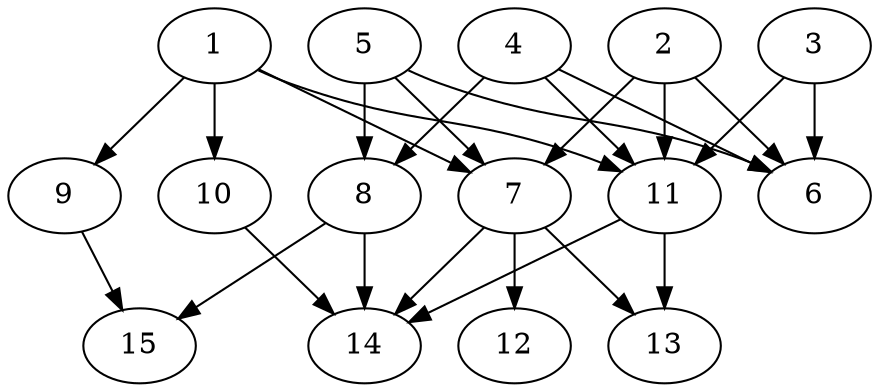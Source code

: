 // DAG automatically generated by daggen at Thu Oct  3 13:59:26 2019
// ./daggen --dot -n 15 --ccr 0.3 --fat 0.7 --regular 0.9 --density 0.9 --mindata 5242880 --maxdata 52428800 
digraph G {
  1 [size="143933440", alpha="0.08", expect_size="43180032"] 
  1 -> 7 [size ="43180032"]
  1 -> 9 [size ="43180032"]
  1 -> 10 [size ="43180032"]
  1 -> 11 [size ="43180032"]
  2 [size="103990613", alpha="0.01", expect_size="31197184"] 
  2 -> 6 [size ="31197184"]
  2 -> 7 [size ="31197184"]
  2 -> 11 [size ="31197184"]
  3 [size="123678720", alpha="0.09", expect_size="37103616"] 
  3 -> 6 [size ="37103616"]
  3 -> 11 [size ="37103616"]
  4 [size="143957333", alpha="0.01", expect_size="43187200"] 
  4 -> 6 [size ="43187200"]
  4 -> 8 [size ="43187200"]
  4 -> 11 [size ="43187200"]
  5 [size="43093333", alpha="0.10", expect_size="12928000"] 
  5 -> 6 [size ="12928000"]
  5 -> 7 [size ="12928000"]
  5 -> 8 [size ="12928000"]
  6 [size="174312107", alpha="0.20", expect_size="52293632"] 
  7 [size="87019520", alpha="0.20", expect_size="26105856"] 
  7 -> 12 [size ="26105856"]
  7 -> 13 [size ="26105856"]
  7 -> 14 [size ="26105856"]
  8 [size="52234240", alpha="0.01", expect_size="15670272"] 
  8 -> 14 [size ="15670272"]
  8 -> 15 [size ="15670272"]
  9 [size="89716053", alpha="0.17", expect_size="26914816"] 
  9 -> 15 [size ="26914816"]
  10 [size="92313600", alpha="0.11", expect_size="27694080"] 
  10 -> 14 [size ="27694080"]
  11 [size="66781867", alpha="0.12", expect_size="20034560"] 
  11 -> 13 [size ="20034560"]
  11 -> 14 [size ="20034560"]
  12 [size="125893973", alpha="0.00", expect_size="37768192"] 
  13 [size="130734080", alpha="0.06", expect_size="39220224"] 
  14 [size="43332267", alpha="0.19", expect_size="12999680"] 
  15 [size="51486720", alpha="0.20", expect_size="15446016"] 
}
